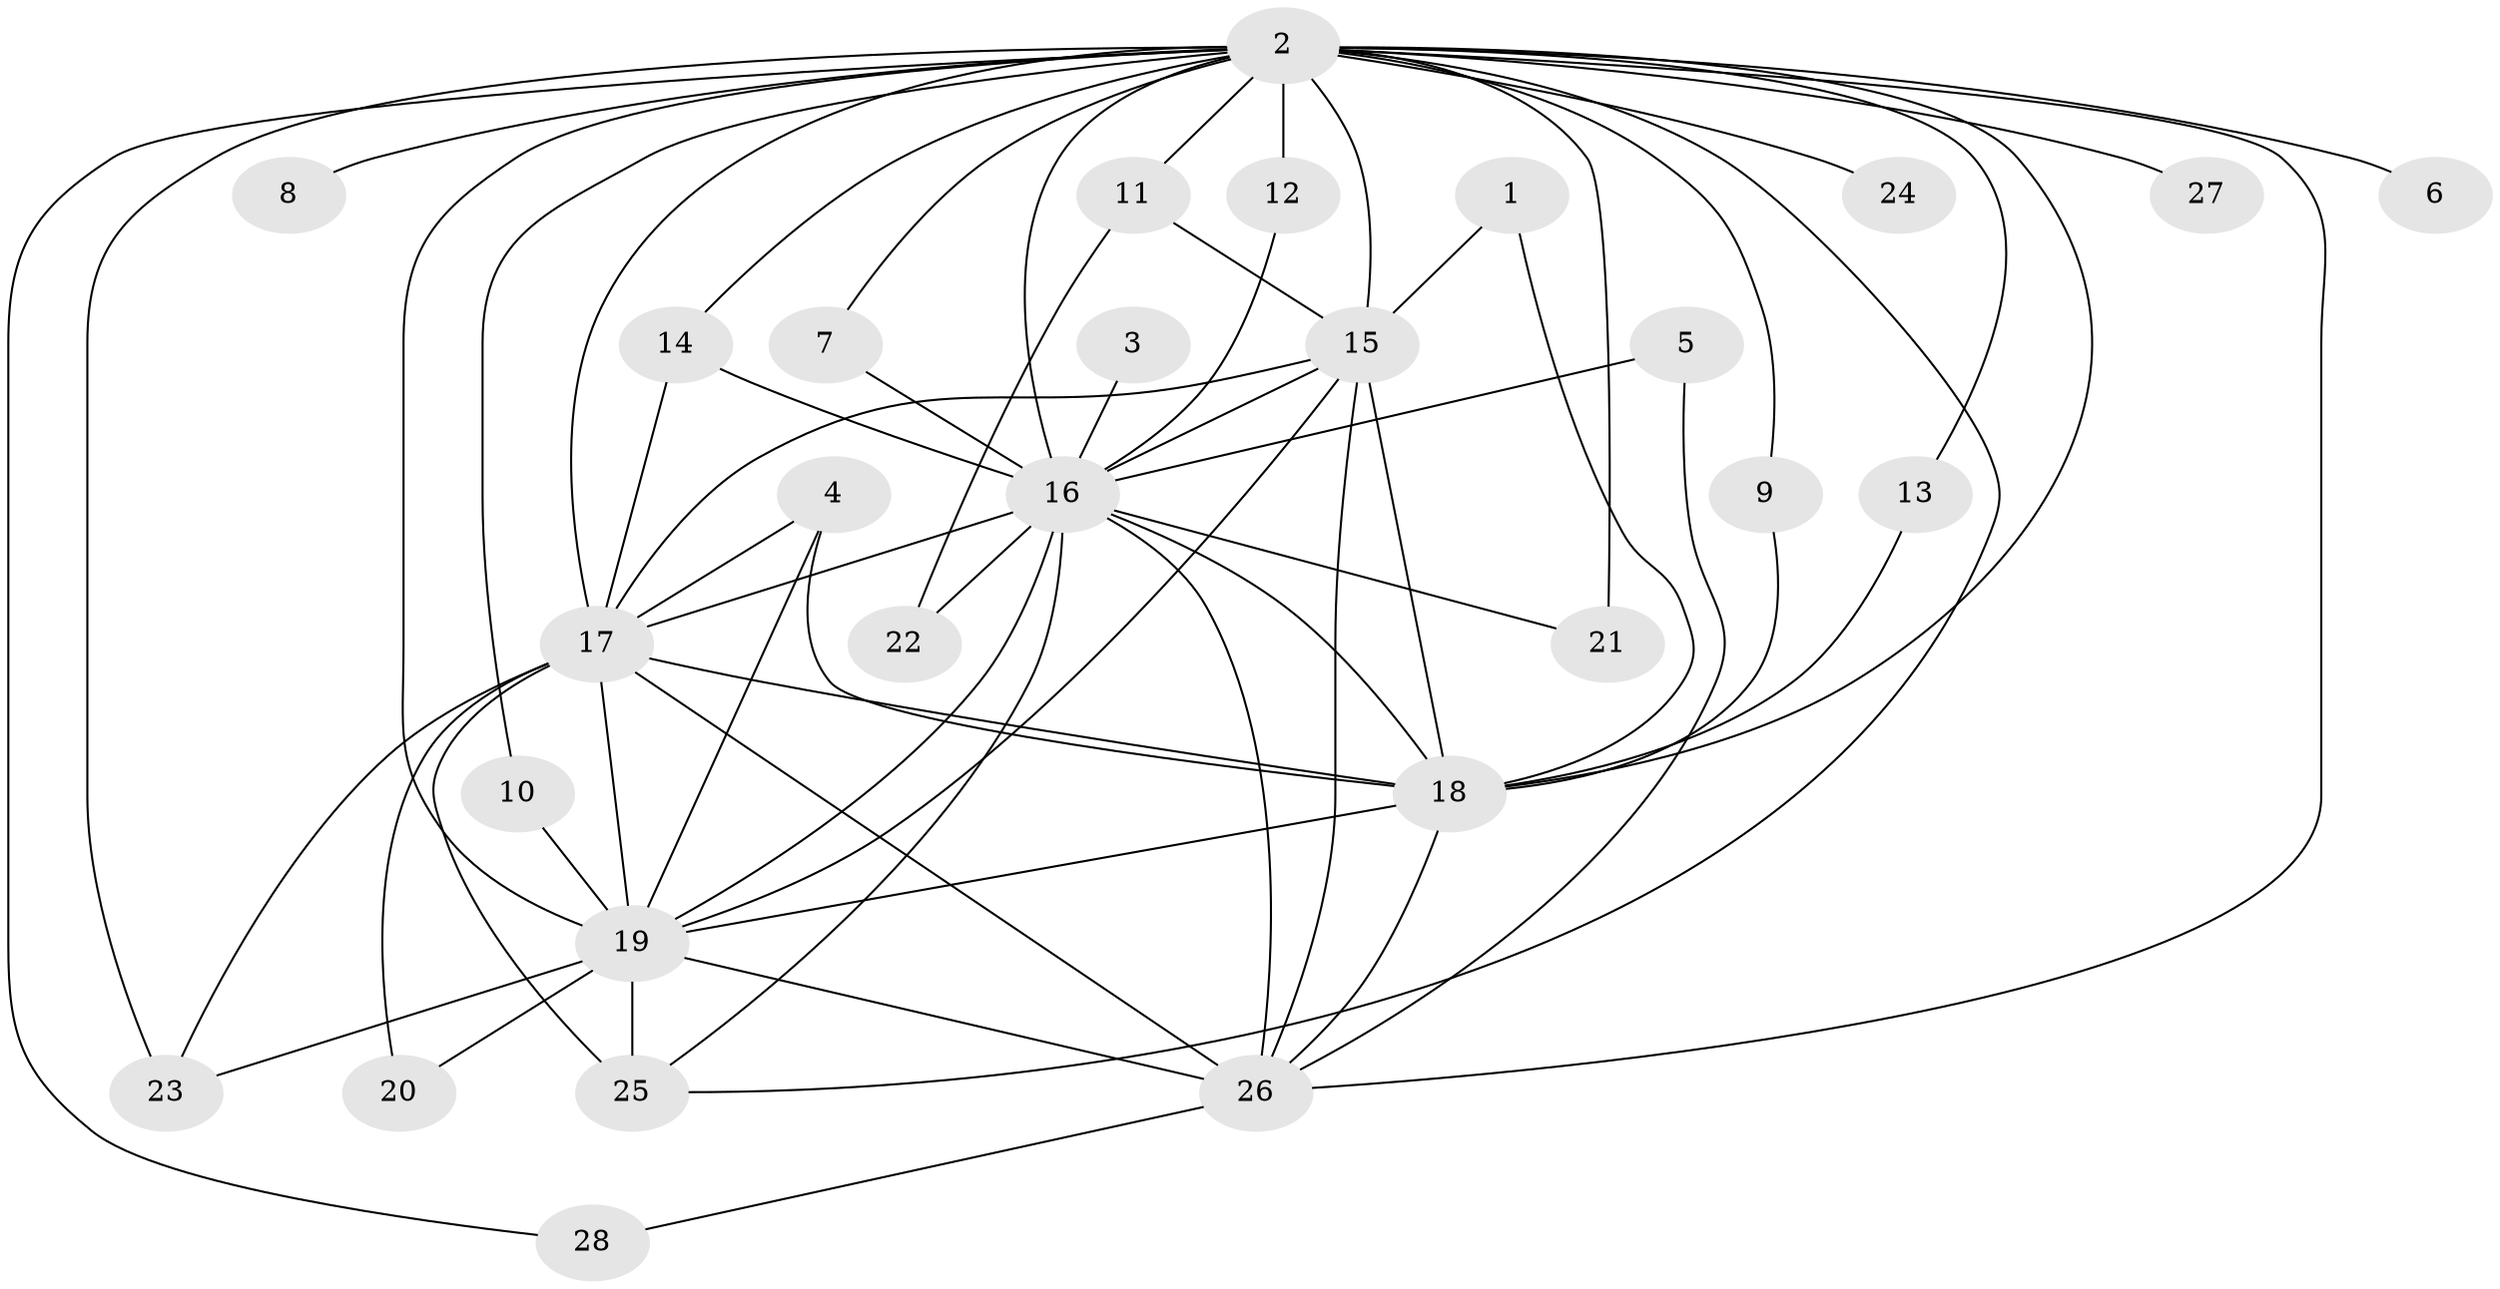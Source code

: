 // original degree distribution, {24: 0.017857142857142856, 26: 0.017857142857142856, 13: 0.03571428571428571, 11: 0.03571428571428571, 18: 0.017857142857142856, 15: 0.017857142857142856, 16: 0.017857142857142856, 19: 0.017857142857142856, 2: 0.5892857142857143, 4: 0.05357142857142857, 3: 0.17857142857142858}
// Generated by graph-tools (version 1.1) at 2025/25/03/09/25 03:25:41]
// undirected, 28 vertices, 63 edges
graph export_dot {
graph [start="1"]
  node [color=gray90,style=filled];
  1;
  2;
  3;
  4;
  5;
  6;
  7;
  8;
  9;
  10;
  11;
  12;
  13;
  14;
  15;
  16;
  17;
  18;
  19;
  20;
  21;
  22;
  23;
  24;
  25;
  26;
  27;
  28;
  1 -- 15 [weight=1.0];
  1 -- 18 [weight=1.0];
  2 -- 6 [weight=2.0];
  2 -- 7 [weight=1.0];
  2 -- 8 [weight=2.0];
  2 -- 9 [weight=1.0];
  2 -- 10 [weight=1.0];
  2 -- 11 [weight=3.0];
  2 -- 12 [weight=2.0];
  2 -- 13 [weight=1.0];
  2 -- 14 [weight=1.0];
  2 -- 15 [weight=4.0];
  2 -- 16 [weight=4.0];
  2 -- 17 [weight=5.0];
  2 -- 18 [weight=3.0];
  2 -- 19 [weight=4.0];
  2 -- 21 [weight=2.0];
  2 -- 23 [weight=1.0];
  2 -- 24 [weight=2.0];
  2 -- 25 [weight=1.0];
  2 -- 26 [weight=5.0];
  2 -- 27 [weight=2.0];
  2 -- 28 [weight=1.0];
  3 -- 16 [weight=1.0];
  4 -- 17 [weight=1.0];
  4 -- 18 [weight=1.0];
  4 -- 19 [weight=1.0];
  5 -- 16 [weight=1.0];
  5 -- 26 [weight=1.0];
  7 -- 16 [weight=1.0];
  9 -- 18 [weight=1.0];
  10 -- 19 [weight=1.0];
  11 -- 15 [weight=1.0];
  11 -- 22 [weight=1.0];
  12 -- 16 [weight=1.0];
  13 -- 18 [weight=1.0];
  14 -- 16 [weight=1.0];
  14 -- 17 [weight=1.0];
  15 -- 16 [weight=1.0];
  15 -- 17 [weight=2.0];
  15 -- 18 [weight=1.0];
  15 -- 19 [weight=1.0];
  15 -- 26 [weight=3.0];
  16 -- 17 [weight=2.0];
  16 -- 18 [weight=1.0];
  16 -- 19 [weight=2.0];
  16 -- 21 [weight=1.0];
  16 -- 22 [weight=1.0];
  16 -- 25 [weight=1.0];
  16 -- 26 [weight=2.0];
  17 -- 18 [weight=2.0];
  17 -- 19 [weight=3.0];
  17 -- 20 [weight=1.0];
  17 -- 23 [weight=1.0];
  17 -- 25 [weight=1.0];
  17 -- 26 [weight=6.0];
  18 -- 19 [weight=2.0];
  18 -- 26 [weight=2.0];
  19 -- 20 [weight=1.0];
  19 -- 23 [weight=1.0];
  19 -- 25 [weight=2.0];
  19 -- 26 [weight=2.0];
  26 -- 28 [weight=1.0];
}
